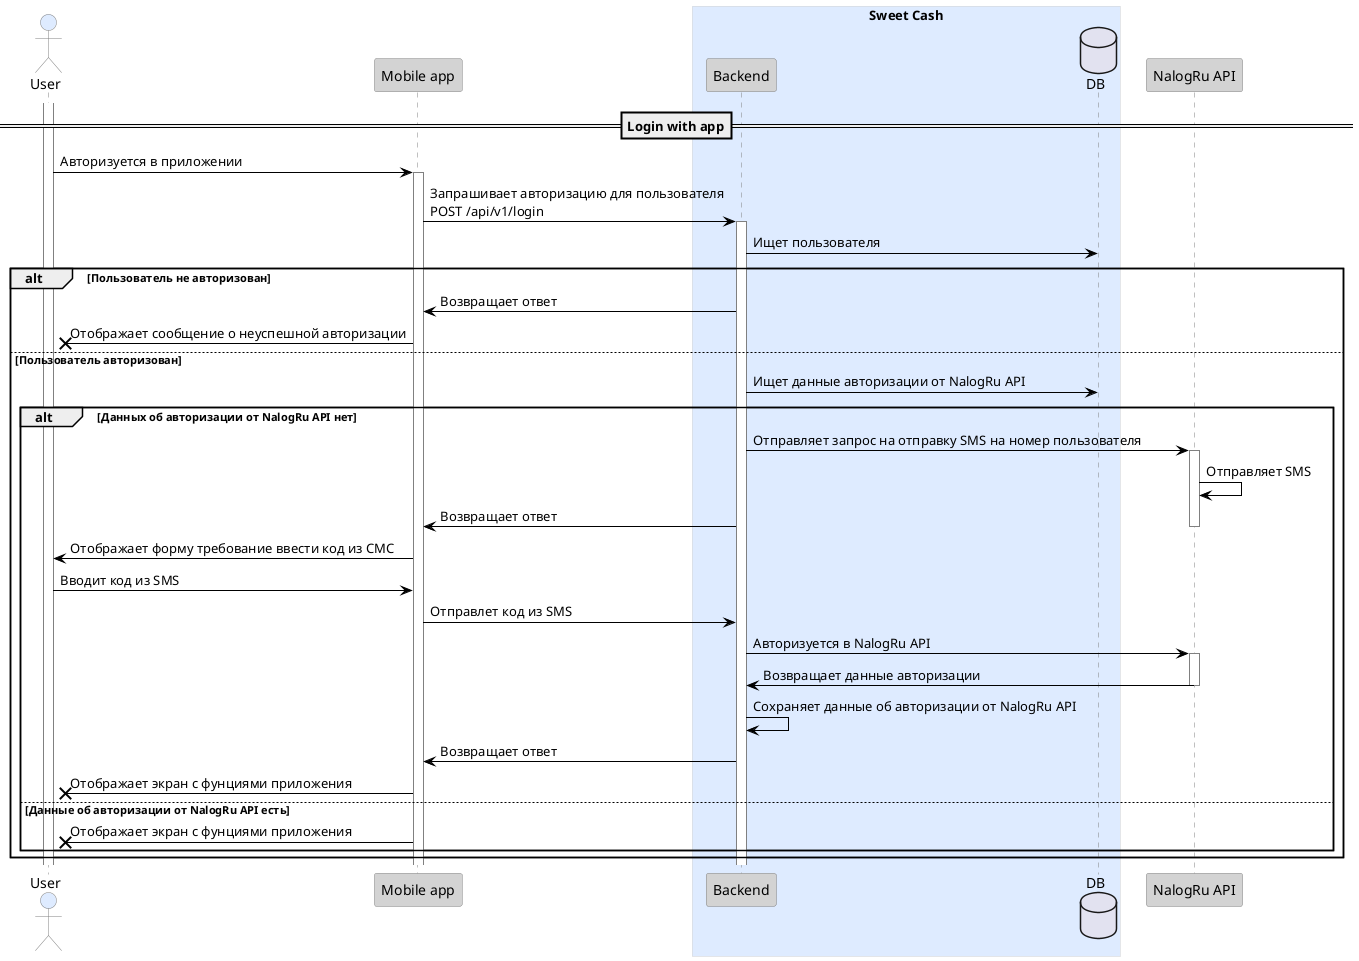 @startuml Sweet cash login with app

skinparam sequence {
ArrowColor Black
ActorBackgroundColor #deebff
ActorBorderColor Grey
LifeLineBorderColor Grey
BoxBorderColor LightGrey
BoxBackgroundColor #deebff
ParticipantBorderColor Grey
ParticipantBackgroundColor LightGrey
AltBorderColor LightGrey
}

skinparam ParticipantPadding 10
skinparam BoxPadding 10

actor "User" as user
participant "Mobile app" as app
box "Sweet Cash"
participant "Backend" as back
database "DB" as db
end box
participant "NalogRu API" as nalog


==Login with app==
activate user

user -> app: Авторизуется в приложении
activate app
app -> back: Запрашивает авторизацию для пользователя\nPOST /api/v1/login
activate back
back -> db: Ищет пользователя

alt #transparent Пользователь не авторизован
    back -> app: Возвращает ответ
    app -x user: Отображает сообщение о неуспешной авторизации
else Пользователь авторизован
    back -> db: Ищет данные авторизации от NalogRu API

    alt #transparent Данных об авторизации от NalogRu API нет
        back -> nalog: Отправляет запрос на отправку SMS на номер пользователя
        activate nalog
        nalog -> nalog: Отправляет SMS
        back -> app: Возвращает ответ
        deactivate nalog
        app -> user: Отображает форму требование ввести код из СМС
        user -> app: Вводит код из SMS
        app -> back: Отправлет код из SMS
        back -> nalog: Авторизуется в NalogRu API
        activate nalog
        nalog -> back: Возвращает данные авторизации
        deactivate nalog
        back -> back: Сохраняет данные об авторизации от NalogRu API
        back -> app: Возвращает ответ
        app -x user: Отображает экран с фунциями приложения

    else Данные об авторизации от NalogRu API есть
        app -x user: Отображает экран с фунциями приложения
    end
end


@enduml